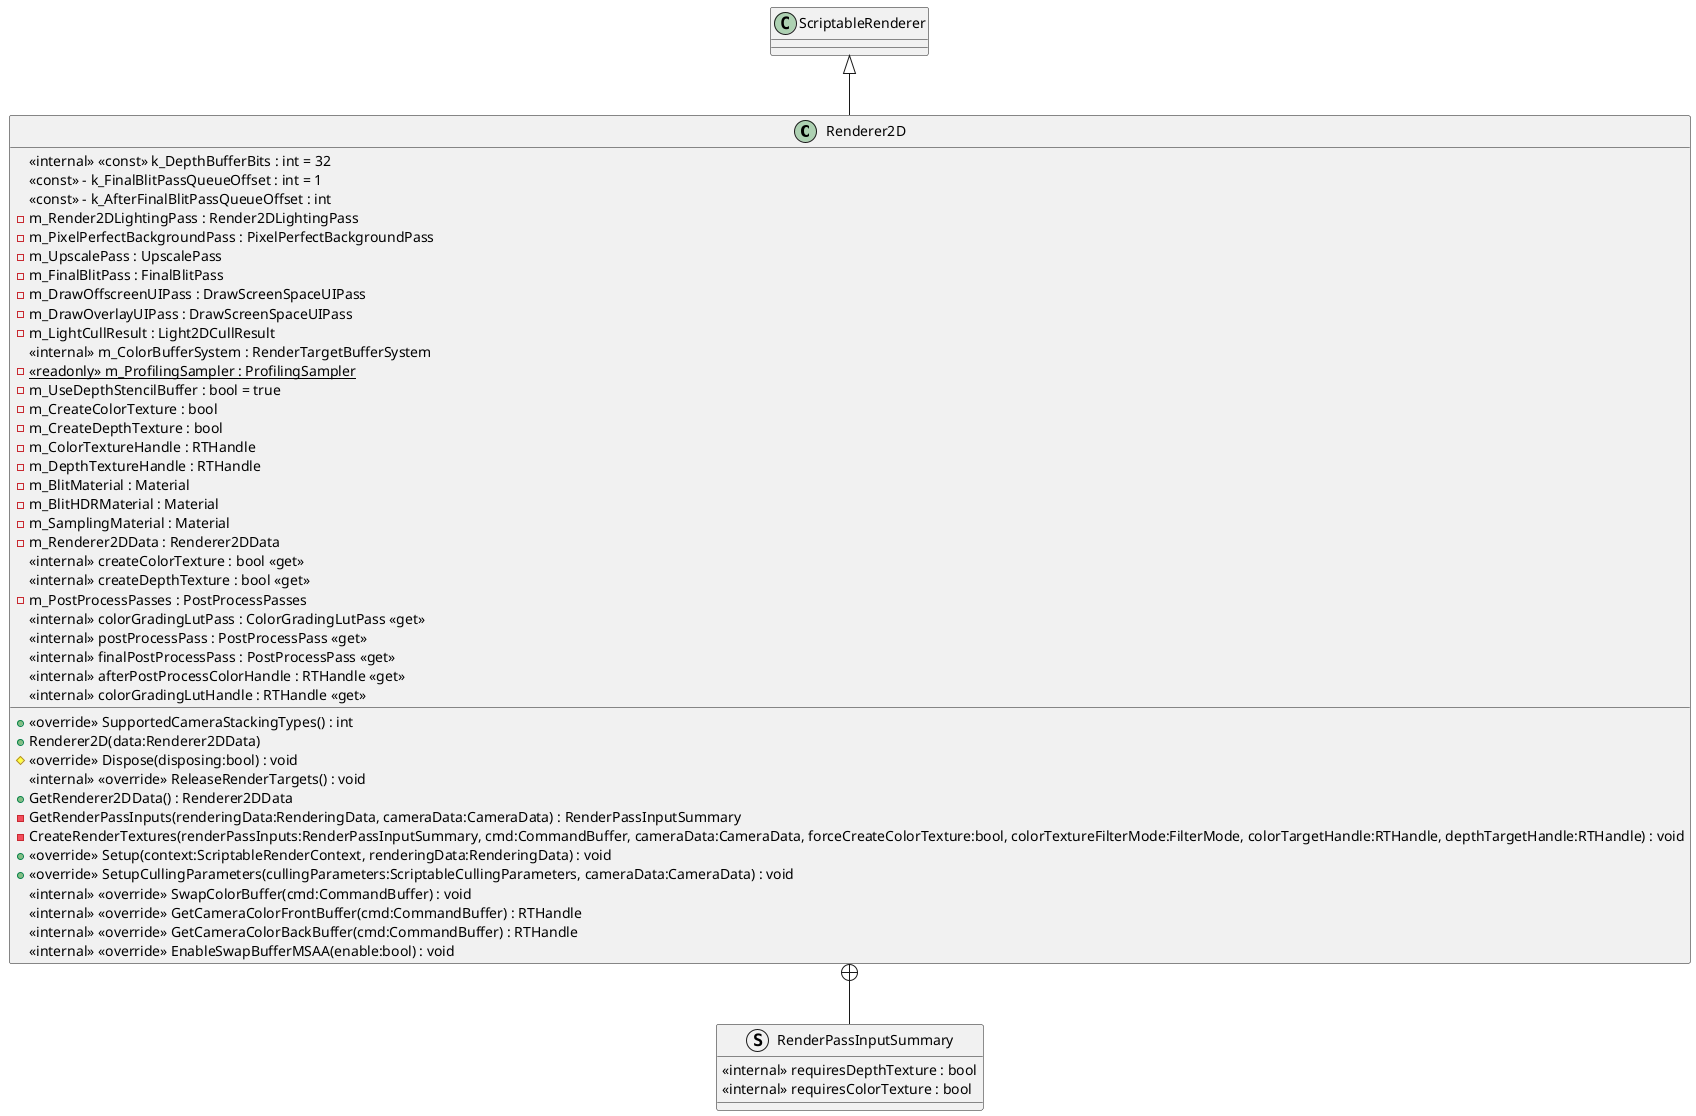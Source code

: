 @startuml
class Renderer2D {
    <<internal>> <<const>> k_DepthBufferBits : int = 32
    <<const>> - k_FinalBlitPassQueueOffset : int = 1
    <<const>> - k_AfterFinalBlitPassQueueOffset : int
    - m_Render2DLightingPass : Render2DLightingPass
    - m_PixelPerfectBackgroundPass : PixelPerfectBackgroundPass
    - m_UpscalePass : UpscalePass
    - m_FinalBlitPass : FinalBlitPass
    - m_DrawOffscreenUIPass : DrawScreenSpaceUIPass
    - m_DrawOverlayUIPass : DrawScreenSpaceUIPass
    - m_LightCullResult : Light2DCullResult
    <<internal>> m_ColorBufferSystem : RenderTargetBufferSystem
    - {static} <<readonly>> m_ProfilingSampler : ProfilingSampler
    - m_UseDepthStencilBuffer : bool = true
    - m_CreateColorTexture : bool
    - m_CreateDepthTexture : bool
    - m_ColorTextureHandle : RTHandle
    - m_DepthTextureHandle : RTHandle
    - m_BlitMaterial : Material
    - m_BlitHDRMaterial : Material
    - m_SamplingMaterial : Material
    - m_Renderer2DData : Renderer2DData
    <<internal>> createColorTexture : bool <<get>>
    <<internal>> createDepthTexture : bool <<get>>
    - m_PostProcessPasses : PostProcessPasses
    <<internal>> colorGradingLutPass : ColorGradingLutPass <<get>>
    <<internal>> postProcessPass : PostProcessPass <<get>>
    <<internal>> finalPostProcessPass : PostProcessPass <<get>>
    <<internal>> afterPostProcessColorHandle : RTHandle <<get>>
    <<internal>> colorGradingLutHandle : RTHandle <<get>>
    + <<override>> SupportedCameraStackingTypes() : int
    + Renderer2D(data:Renderer2DData)
    # <<override>> Dispose(disposing:bool) : void
    <<internal>> <<override>> ReleaseRenderTargets() : void
    + GetRenderer2DData() : Renderer2DData
    - GetRenderPassInputs(renderingData:RenderingData, cameraData:CameraData) : RenderPassInputSummary
    - CreateRenderTextures(renderPassInputs:RenderPassInputSummary, cmd:CommandBuffer, cameraData:CameraData, forceCreateColorTexture:bool, colorTextureFilterMode:FilterMode, colorTargetHandle:RTHandle, depthTargetHandle:RTHandle) : void
    + <<override>> Setup(context:ScriptableRenderContext, renderingData:RenderingData) : void
    + <<override>> SetupCullingParameters(cullingParameters:ScriptableCullingParameters, cameraData:CameraData) : void
    <<internal>> <<override>> SwapColorBuffer(cmd:CommandBuffer) : void
    <<internal>> <<override>> GetCameraColorFrontBuffer(cmd:CommandBuffer) : RTHandle
    <<internal>> <<override>> GetCameraColorBackBuffer(cmd:CommandBuffer) : RTHandle
    <<internal>> <<override>> EnableSwapBufferMSAA(enable:bool) : void
}
struct RenderPassInputSummary {
    <<internal>> requiresDepthTexture : bool
    <<internal>> requiresColorTexture : bool
}
ScriptableRenderer <|-- Renderer2D
Renderer2D +-- RenderPassInputSummary
@enduml
